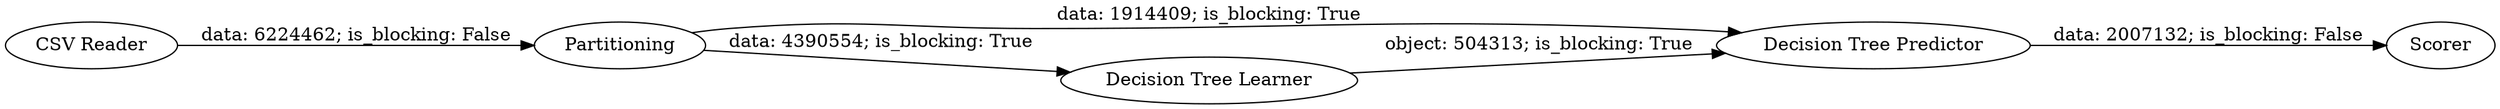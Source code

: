 digraph {
	"-8095513036910513170_4" [label="Decision Tree Predictor"]
	"-8095513036910513170_3" [label="Decision Tree Learner"]
	"-8095513036910513170_2" [label=Partitioning]
	"-8095513036910513170_1" [label="CSV Reader"]
	"-8095513036910513170_5" [label=Scorer]
	"-8095513036910513170_4" -> "-8095513036910513170_5" [label="data: 2007132; is_blocking: False"]
	"-8095513036910513170_2" -> "-8095513036910513170_4" [label="data: 1914409; is_blocking: True"]
	"-8095513036910513170_3" -> "-8095513036910513170_4" [label="object: 504313; is_blocking: True"]
	"-8095513036910513170_1" -> "-8095513036910513170_2" [label="data: 6224462; is_blocking: False"]
	"-8095513036910513170_2" -> "-8095513036910513170_3" [label="data: 4390554; is_blocking: True"]
	rankdir=LR
}
